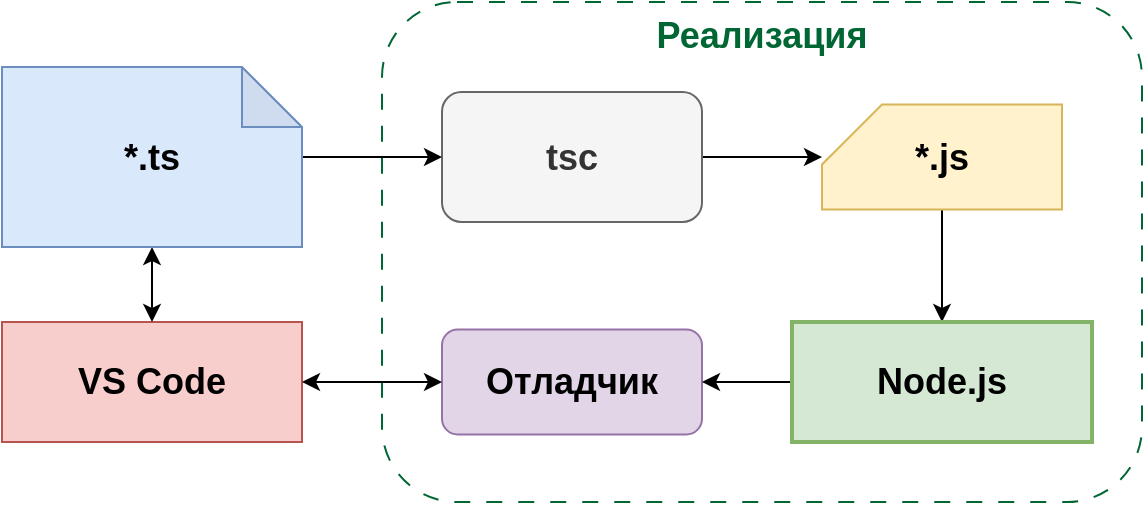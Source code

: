 <mxfile>
    <diagram id="7w9gfoXWQzVLnr9ayEAS" name="Page-1">
        <mxGraphModel dx="777" dy="610" grid="1" gridSize="10" guides="1" tooltips="1" connect="1" arrows="1" fold="1" page="1" pageScale="1" pageWidth="850" pageHeight="1100" math="0" shadow="0">
            <root>
                <mxCell id="0"/>
                <mxCell id="1" parent="0"/>
                <mxCell id="15" value="Реализация" style="rounded=1;whiteSpace=wrap;html=1;horizontal=1;verticalAlign=top;fontSize=18;fontStyle=1;fontColor=#006633;dashed=1;dashPattern=8 8;strokeColor=#006633;" parent="1" vertex="1">
                    <mxGeometry x="420" y="160" width="380" height="250" as="geometry"/>
                </mxCell>
                <mxCell id="3" value="VS Code" style="rounded=0;whiteSpace=wrap;html=1;fontSize=18;fontStyle=1;fillColor=#f8cecc;strokeColor=#b85450;" parent="1" vertex="1">
                    <mxGeometry x="230" y="320" width="150" height="60" as="geometry"/>
                </mxCell>
                <mxCell id="4" value="" style="endArrow=classic;startArrow=classic;html=1;entryX=0.5;entryY=1;entryDx=0;entryDy=0;exitX=0.5;exitY=0;exitDx=0;exitDy=0;entryPerimeter=0;" parent="1" source="3" target="6" edge="1">
                    <mxGeometry width="50" height="50" relative="1" as="geometry">
                        <mxPoint x="370" y="340" as="sourcePoint"/>
                        <mxPoint x="290" y="280" as="targetPoint"/>
                    </mxGeometry>
                </mxCell>
                <mxCell id="10" style="edgeStyle=none;html=1;" parent="1" source="5" target="7" edge="1">
                    <mxGeometry relative="1" as="geometry"/>
                </mxCell>
                <mxCell id="5" value="tsc" style="rounded=1;whiteSpace=wrap;html=1;fontSize=18;fontStyle=1;fillColor=#f5f5f5;fontColor=#333333;strokeColor=#666666;" parent="1" vertex="1">
                    <mxGeometry x="450" y="205" width="130" height="65" as="geometry"/>
                </mxCell>
                <mxCell id="11" style="edgeStyle=none;html=1;" parent="1" source="6" target="5" edge="1">
                    <mxGeometry relative="1" as="geometry"/>
                </mxCell>
                <mxCell id="6" value="*.ts" style="shape=note;whiteSpace=wrap;html=1;backgroundOutline=1;darkOpacity=0.05;fillColor=#dae8fc;strokeColor=#6c8ebf;fontSize=18;fontStyle=1" parent="1" vertex="1">
                    <mxGeometry x="230" y="192.5" width="150" height="90" as="geometry"/>
                </mxCell>
                <mxCell id="12" style="edgeStyle=none;html=1;" parent="1" source="7" target="9" edge="1">
                    <mxGeometry relative="1" as="geometry"/>
                </mxCell>
                <mxCell id="7" value="*.js" style="shape=card;whiteSpace=wrap;html=1;fontSize=18;fontStyle=1;fillColor=#fff2cc;strokeColor=#d6b656;" parent="1" vertex="1">
                    <mxGeometry x="640" y="211.25" width="120" height="52.5" as="geometry"/>
                </mxCell>
                <mxCell id="8" value="Отладчик" style="rounded=1;whiteSpace=wrap;html=1;fontSize=18;fontStyle=1;fillColor=#e1d5e7;strokeColor=#9673a6;" parent="1" vertex="1">
                    <mxGeometry x="450" y="323.75" width="130" height="52.5" as="geometry"/>
                </mxCell>
                <mxCell id="13" style="edgeStyle=none;html=1;" parent="1" source="9" target="8" edge="1">
                    <mxGeometry relative="1" as="geometry"/>
                </mxCell>
                <mxCell id="9" value="Node.js" style="rounded=0;whiteSpace=wrap;html=1;fontSize=18;fontStyle=1;fillColor=#d5e8d4;strokeColor=#82b366;strokeWidth=2;glass=0;shadow=0;" parent="1" vertex="1">
                    <mxGeometry x="625" y="320" width="150" height="60" as="geometry"/>
                </mxCell>
                <mxCell id="14" value="" style="endArrow=classic;startArrow=classic;html=1;exitX=1;exitY=0.5;exitDx=0;exitDy=0;entryX=0;entryY=0.5;entryDx=0;entryDy=0;" parent="1" source="3" target="8" edge="1">
                    <mxGeometry width="50" height="50" relative="1" as="geometry">
                        <mxPoint x="450" y="340" as="sourcePoint"/>
                        <mxPoint x="500" y="290" as="targetPoint"/>
                    </mxGeometry>
                </mxCell>
            </root>
        </mxGraphModel>
    </diagram>
</mxfile>
